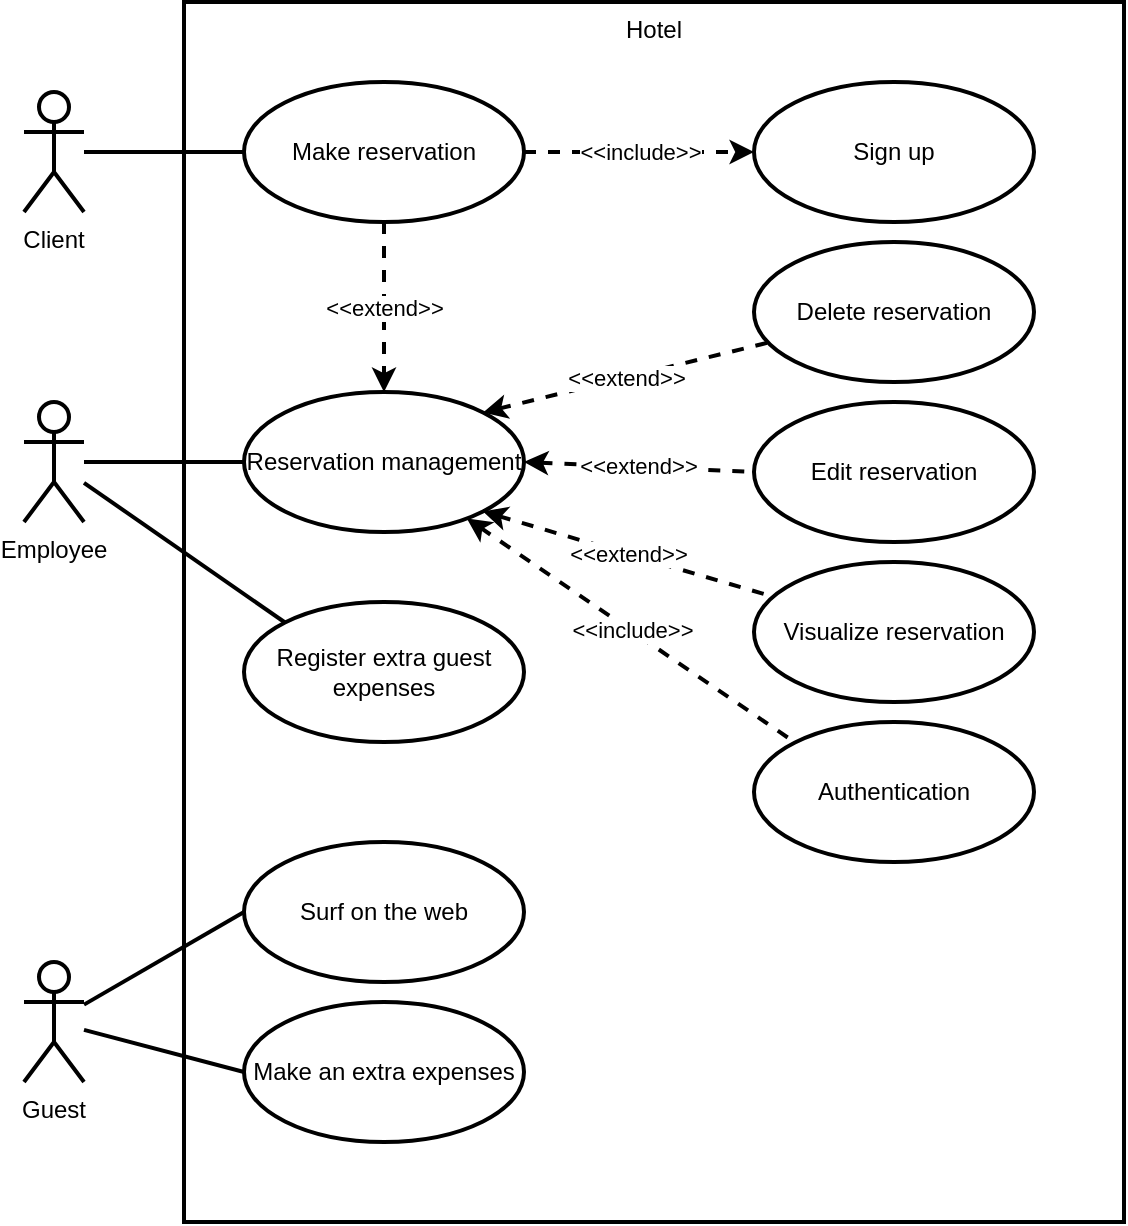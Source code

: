 <mxfile version="14.7.7" type="github">
  <diagram name="Page-1" id="e7e014a7-5840-1c2e-5031-d8a46d1fe8dd">
    <mxGraphModel dx="1185" dy="627" grid="0" gridSize="10" guides="0" tooltips="1" connect="0" arrows="0" fold="1" page="1" pageScale="1" pageWidth="827" pageHeight="1169" background="#ffffff" math="0" shadow="0">
      <root>
        <mxCell id="0" />
        <mxCell id="1" parent="0" />
        <mxCell id="Fz4n1o0amy3hrtpJuVZ3-42" value="Hotel" style="html=1;verticalAlign=top;strokeWidth=2;fontStyle=0;whiteSpace=wrap;" parent="1" vertex="1">
          <mxGeometry x="160" y="40" width="470" height="610" as="geometry" />
        </mxCell>
        <mxCell id="Fz4n1o0amy3hrtpJuVZ3-50" style="edgeStyle=orthogonalEdgeStyle;rounded=0;orthogonalLoop=1;jettySize=auto;html=1;entryX=0;entryY=0.5;entryDx=0;entryDy=0;strokeWidth=2;fontStyle=0;endArrow=none;endFill=0;" parent="1" source="Fz4n1o0amy3hrtpJuVZ3-43" target="Fz4n1o0amy3hrtpJuVZ3-47" edge="1">
          <mxGeometry relative="1" as="geometry" />
        </mxCell>
        <mxCell id="Fz4n1o0amy3hrtpJuVZ3-43" value="Client" style="shape=umlActor;verticalLabelPosition=bottom;verticalAlign=top;html=1;strokeWidth=2;fontStyle=0;whiteSpace=wrap;" parent="1" vertex="1">
          <mxGeometry x="80" y="85" width="30" height="60" as="geometry" />
        </mxCell>
        <mxCell id="Fz4n1o0amy3hrtpJuVZ3-54" style="edgeStyle=orthogonalEdgeStyle;rounded=0;orthogonalLoop=1;jettySize=auto;html=1;entryX=0;entryY=0.5;entryDx=0;entryDy=0;strokeWidth=2;fontStyle=0;endArrow=none;endFill=0;" parent="1" source="Fz4n1o0amy3hrtpJuVZ3-44" target="Fz4n1o0amy3hrtpJuVZ3-53" edge="1">
          <mxGeometry relative="1" as="geometry" />
        </mxCell>
        <mxCell id="4iQPsjwBxcWjaHouiTpQ-6" style="edgeStyle=none;rounded=0;orthogonalLoop=1;jettySize=auto;html=1;entryX=0;entryY=0;entryDx=0;entryDy=0;strokeWidth=2;endArrow=none;endFill=0;" parent="1" source="Fz4n1o0amy3hrtpJuVZ3-44" target="4iQPsjwBxcWjaHouiTpQ-2" edge="1">
          <mxGeometry relative="1" as="geometry" />
        </mxCell>
        <mxCell id="Fz4n1o0amy3hrtpJuVZ3-44" value="Employee" style="shape=umlActor;verticalLabelPosition=bottom;verticalAlign=top;html=1;strokeWidth=2;fontStyle=0;whiteSpace=wrap;" parent="1" vertex="1">
          <mxGeometry x="80" y="240" width="30" height="60" as="geometry" />
        </mxCell>
        <mxCell id="Fz4n1o0amy3hrtpJuVZ3-49" value="&amp;lt;&amp;lt;include&amp;gt;&amp;gt;" style="edgeStyle=orthogonalEdgeStyle;rounded=0;orthogonalLoop=1;jettySize=auto;html=1;exitX=1;exitY=0.5;exitDx=0;exitDy=0;entryX=0;entryY=0.5;entryDx=0;entryDy=0;dashed=1;strokeWidth=2;fontStyle=0" parent="1" source="Fz4n1o0amy3hrtpJuVZ3-47" target="Fz4n1o0amy3hrtpJuVZ3-48" edge="1">
          <mxGeometry relative="1" as="geometry" />
        </mxCell>
        <mxCell id="Fz4n1o0amy3hrtpJuVZ3-55" value="&amp;lt;&amp;lt;extend&amp;gt;&amp;gt;" style="edgeStyle=orthogonalEdgeStyle;rounded=0;orthogonalLoop=1;jettySize=auto;html=1;entryX=0.5;entryY=0;entryDx=0;entryDy=0;startArrow=none;startFill=0;endArrow=classic;endFill=1;dashed=1;strokeWidth=2;fontStyle=0" parent="1" source="Fz4n1o0amy3hrtpJuVZ3-47" target="Fz4n1o0amy3hrtpJuVZ3-53" edge="1">
          <mxGeometry relative="1" as="geometry" />
        </mxCell>
        <mxCell id="Fz4n1o0amy3hrtpJuVZ3-47" value="Make reservation" style="ellipse;whiteSpace=wrap;html=1;strokeWidth=2;fontStyle=0" parent="1" vertex="1">
          <mxGeometry x="190" y="80" width="140" height="70" as="geometry" />
        </mxCell>
        <mxCell id="Fz4n1o0amy3hrtpJuVZ3-48" value="Sign up" style="ellipse;whiteSpace=wrap;html=1;strokeWidth=2;fontStyle=0" parent="1" vertex="1">
          <mxGeometry x="445" y="80" width="140" height="70" as="geometry" />
        </mxCell>
        <mxCell id="Fz4n1o0amy3hrtpJuVZ3-51" value="Delete reservation" style="ellipse;whiteSpace=wrap;html=1;strokeWidth=2;fontStyle=0" parent="1" vertex="1">
          <mxGeometry x="445" y="160" width="140" height="70" as="geometry" />
        </mxCell>
        <mxCell id="Fz4n1o0amy3hrtpJuVZ3-56" value="&amp;lt;&amp;lt;extend&amp;gt;&amp;gt;" style="rounded=0;orthogonalLoop=1;jettySize=auto;html=1;dashed=1;startArrow=classic;startFill=1;endArrow=none;endFill=0;strokeWidth=2;fontStyle=0;exitX=1;exitY=0;exitDx=0;exitDy=0;" parent="1" source="Fz4n1o0amy3hrtpJuVZ3-53" target="Fz4n1o0amy3hrtpJuVZ3-51" edge="1">
          <mxGeometry relative="1" as="geometry" />
        </mxCell>
        <mxCell id="Fz4n1o0amy3hrtpJuVZ3-58" value="&amp;lt;&amp;lt;extend&amp;gt;&amp;gt;" style="rounded=0;orthogonalLoop=1;jettySize=auto;html=1;exitX=1;exitY=0.5;exitDx=0;exitDy=0;entryX=0;entryY=0.5;entryDx=0;entryDy=0;dashed=1;startArrow=classic;startFill=1;endArrow=none;endFill=0;strokeWidth=2;fontStyle=0" parent="1" source="Fz4n1o0amy3hrtpJuVZ3-53" target="Fz4n1o0amy3hrtpJuVZ3-57" edge="1">
          <mxGeometry relative="1" as="geometry" />
        </mxCell>
        <mxCell id="Fz4n1o0amy3hrtpJuVZ3-60" value="&amp;lt;&amp;lt;extend&amp;gt;&amp;gt;" style="edgeStyle=none;rounded=0;orthogonalLoop=1;jettySize=auto;html=1;exitX=1;exitY=1;exitDx=0;exitDy=0;dashed=1;startArrow=classic;startFill=1;endArrow=none;endFill=0;strokeWidth=2;fontStyle=0" parent="1" source="Fz4n1o0amy3hrtpJuVZ3-53" target="Fz4n1o0amy3hrtpJuVZ3-59" edge="1">
          <mxGeometry relative="1" as="geometry" />
        </mxCell>
        <mxCell id="Fz4n1o0amy3hrtpJuVZ3-66" value="&amp;lt;&amp;lt;include&amp;gt;&amp;gt;" style="edgeStyle=none;rounded=0;orthogonalLoop=1;jettySize=auto;html=1;entryX=0;entryY=0;entryDx=0;entryDy=0;startArrow=classic;startFill=1;endArrow=none;endFill=0;dashed=1;strokeWidth=2;fontStyle=0" parent="1" source="Fz4n1o0amy3hrtpJuVZ3-53" target="Fz4n1o0amy3hrtpJuVZ3-65" edge="1">
          <mxGeometry relative="1" as="geometry" />
        </mxCell>
        <mxCell id="Fz4n1o0amy3hrtpJuVZ3-53" value="Reservation management" style="ellipse;whiteSpace=wrap;html=1;strokeWidth=2;fontStyle=0" parent="1" vertex="1">
          <mxGeometry x="190" y="235" width="140" height="70" as="geometry" />
        </mxCell>
        <mxCell id="Fz4n1o0amy3hrtpJuVZ3-57" value="Edit reservation" style="ellipse;whiteSpace=wrap;html=1;strokeWidth=2;fontStyle=0" parent="1" vertex="1">
          <mxGeometry x="445" y="240" width="140" height="70" as="geometry" />
        </mxCell>
        <mxCell id="Fz4n1o0amy3hrtpJuVZ3-59" value="Visualize reservation" style="ellipse;whiteSpace=wrap;html=1;strokeWidth=2;fontStyle=0" parent="1" vertex="1">
          <mxGeometry x="445" y="320" width="140" height="70" as="geometry" />
        </mxCell>
        <mxCell id="Fz4n1o0amy3hrtpJuVZ3-64" style="edgeStyle=none;rounded=0;orthogonalLoop=1;jettySize=auto;html=1;entryX=0;entryY=0.5;entryDx=0;entryDy=0;startArrow=none;startFill=0;endArrow=none;endFill=0;strokeWidth=2;fontStyle=0" parent="1" source="Fz4n1o0amy3hrtpJuVZ3-62" target="Fz4n1o0amy3hrtpJuVZ3-63" edge="1">
          <mxGeometry relative="1" as="geometry" />
        </mxCell>
        <mxCell id="4iQPsjwBxcWjaHouiTpQ-5" style="edgeStyle=none;rounded=0;orthogonalLoop=1;jettySize=auto;html=1;entryX=0;entryY=0.5;entryDx=0;entryDy=0;strokeWidth=2;endArrow=none;endFill=0;" parent="1" source="Fz4n1o0amy3hrtpJuVZ3-62" target="4iQPsjwBxcWjaHouiTpQ-4" edge="1">
          <mxGeometry relative="1" as="geometry" />
        </mxCell>
        <mxCell id="Fz4n1o0amy3hrtpJuVZ3-62" value="Guest" style="shape=umlActor;verticalLabelPosition=bottom;verticalAlign=top;html=1;strokeWidth=2;fontStyle=0;whiteSpace=wrap;" parent="1" vertex="1">
          <mxGeometry x="80" y="520" width="30" height="60" as="geometry" />
        </mxCell>
        <mxCell id="Fz4n1o0amy3hrtpJuVZ3-63" value="Surf on the web" style="ellipse;whiteSpace=wrap;html=1;strokeWidth=2;fontStyle=0" parent="1" vertex="1">
          <mxGeometry x="190" y="460" width="140" height="70" as="geometry" />
        </mxCell>
        <mxCell id="Fz4n1o0amy3hrtpJuVZ3-65" value="Authentication" style="ellipse;whiteSpace=wrap;html=1;strokeWidth=2;fontStyle=0" parent="1" vertex="1">
          <mxGeometry x="445" y="400" width="140" height="70" as="geometry" />
        </mxCell>
        <mxCell id="4iQPsjwBxcWjaHouiTpQ-2" value="Register extra guest expenses" style="ellipse;whiteSpace=wrap;html=1;strokeWidth=2;" parent="1" vertex="1">
          <mxGeometry x="190" y="340" width="140" height="70" as="geometry" />
        </mxCell>
        <mxCell id="4iQPsjwBxcWjaHouiTpQ-4" value="Make an extra expenses" style="ellipse;whiteSpace=wrap;html=1;strokeWidth=2;" parent="1" vertex="1">
          <mxGeometry x="190" y="540" width="140" height="70" as="geometry" />
        </mxCell>
      </root>
    </mxGraphModel>
  </diagram>
</mxfile>
